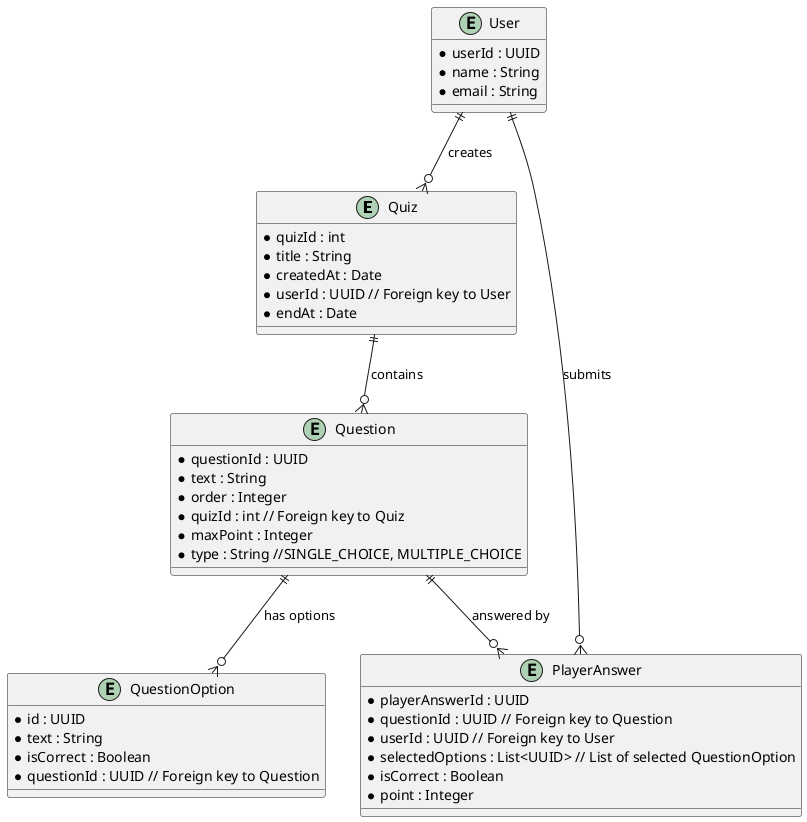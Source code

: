 @startuml erd_diagram

entity "Quiz" {
  * quizId : int
  * title : String
  * createdAt : Date
  * userId : UUID // Foreign key to User
  * endAt : Date
}

entity "Question" {
  * questionId : UUID
  * text : String
  * order : Integer
  * quizId : int // Foreign key to Quiz
  * maxPoint : Integer
  * type : String //SINGLE_CHOICE, MULTIPLE_CHOICE
}

entity "QuestionOption" {
  * id : UUID
  * text : String
  * isCorrect : Boolean
  * questionId : UUID // Foreign key to Question
}

entity "PlayerAnswer" {
  * playerAnswerId : UUID
  * questionId : UUID // Foreign key to Question
  * userId : UUID // Foreign key to User
  * selectedOptions : List<UUID> // List of selected QuestionOption
  * isCorrect : Boolean
  * point : Integer
}

entity "User" {
  * userId : UUID
  * name : String
  * email : String
}

' Relationships
Quiz ||--o{ Question : "contains"
Question ||--o{ QuestionOption : "has options"
Question ||--o{ PlayerAnswer : "answered by"
User ||--o{ PlayerAnswer : "submits"
User ||--o{ Quiz : "creates"

@enduml

